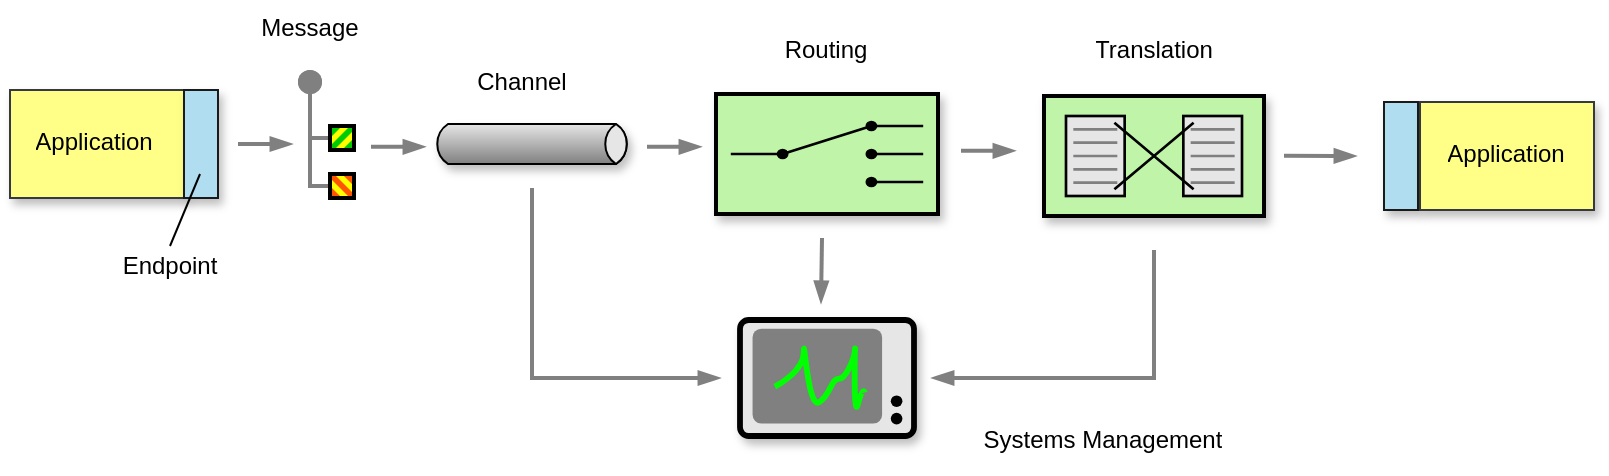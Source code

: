 <mxfile>
    <diagram id="jlSACESyHHHKBO_JDTdY" name="Page-1">
        <mxGraphModel dx="406" dy="430" grid="0" gridSize="10" guides="1" tooltips="1" connect="1" arrows="1" fold="1" page="1" pageScale="1" pageWidth="1100" pageHeight="850" math="0" shadow="0">
            <root>
                <mxCell id="0"/>
                <mxCell id="1" parent="0"/>
                <mxCell id="2" value="" style="strokeWidth=2;outlineConnect=0;dashed=0;align=center;fontSize=8;verticalLabelPosition=bottom;verticalAlign=top;shape=mxgraph.eip.control_bus;fillColor=#c0f5a9;shadow=1;" parent="1" vertex="1">
                    <mxGeometry x="498" y="487" width="87" height="58" as="geometry"/>
                </mxCell>
                <mxCell id="3" value="" style="strokeWidth=2;outlineConnect=0;dashed=0;align=center;fontSize=8;shape=mxgraph.eip.content_based_router;verticalLabelPosition=bottom;verticalAlign=top;fillColor=#c0f5a9;shadow=1;" parent="1" vertex="1">
                    <mxGeometry x="486" y="374" width="111" height="60" as="geometry"/>
                </mxCell>
                <mxCell id="4" value="" style="strokeWidth=2;outlineConnect=0;dashed=0;align=center;fontSize=8;shape=mxgraph.eip.message_translator;fillColor=#c0f5a9;verticalLabelPosition=bottom;verticalAlign=top;shadow=1;" parent="1" vertex="1">
                    <mxGeometry x="650" y="375" width="110" height="60" as="geometry"/>
                </mxCell>
                <mxCell id="5" value="" style="strokeWidth=1;outlineConnect=0;dashed=0;align=center;html=1;fontSize=8;shape=mxgraph.eip.messageChannel;verticalLabelPosition=bottom;labelBackgroundColor=#ffffff;verticalAlign=top;shadow=1;" parent="1" vertex="1">
                    <mxGeometry x="344" y="389" width="100" height="20" as="geometry"/>
                </mxCell>
                <mxCell id="6" value="" style="edgeStyle=orthogonalEdgeStyle;rounded=0;exitX=0;exitY=0.5;endArrow=none;dashed=0;html=1;strokeColor=#808080;strokeWidth=2;" parent="1" source="8" target="7" edge="1">
                    <mxGeometry relative="1" as="geometry"/>
                </mxCell>
                <mxCell id="7" value="" style="strokeWidth=2;dashed=0;align=center;fontSize=8;shape=ellipse;fillColor=#808080;strokeColor=none;" parent="1" vertex="1">
                    <mxGeometry x="277" y="362" width="12" height="12" as="geometry"/>
                </mxCell>
                <mxCell id="8" value="" style="strokeWidth=2;outlineConnect=0;dashed=0;align=center;fontSize=8;shape=mxgraph.eip.message_2;fillColor=#00cc00;fontStyle=1;" parent="1" vertex="1">
                    <mxGeometry x="293" y="390" width="12" height="12" as="geometry"/>
                </mxCell>
                <mxCell id="9" value="" style="edgeStyle=orthogonalEdgeStyle;rounded=0;exitX=0;exitY=0.5;endArrow=none;dashed=0;html=1;strokeColor=#808080;strokeWidth=2;" parent="1" source="11" target="10" edge="1">
                    <mxGeometry relative="1" as="geometry"/>
                </mxCell>
                <mxCell id="10" value="" style="strokeWidth=2;dashed=0;align=center;fontSize=8;shape=ellipse;fillColor=#808080;strokeColor=none;" parent="1" vertex="1">
                    <mxGeometry x="277" y="362" width="12" height="12" as="geometry"/>
                </mxCell>
                <mxCell id="11" value="" style="strokeWidth=2;outlineConnect=0;dashed=0;align=center;fontSize=8;shape=mxgraph.eip.message_1;fillColor=#ff5500;fontStyle=1;" parent="1" vertex="1">
                    <mxGeometry x="293" y="414" width="12" height="12" as="geometry"/>
                </mxCell>
                <mxCell id="25" value="" style="rounded=0;whiteSpace=wrap;html=1;shadow=1;strokeColor=#36393d;fillColor=#ffff88;" parent="1" vertex="1">
                    <mxGeometry x="133" y="372" width="87" height="54" as="geometry"/>
                </mxCell>
                <mxCell id="23" value="" style="rounded=0;whiteSpace=wrap;html=1;shadow=1;strokeColor=#1A1A1A;fillColor=#B1DDF0;gradientColor=none;" parent="1" vertex="1">
                    <mxGeometry x="220" y="372" width="17" height="54" as="geometry"/>
                </mxCell>
                <mxCell id="27" value="" style="edgeStyle=none;html=1;strokeColor=#808080;endArrow=blockThin;endSize=6;dashed=0;verticalAlign=bottom;strokeWidth=2;endFill=1;" parent="1" edge="1">
                    <mxGeometry width="160" relative="1" as="geometry">
                        <mxPoint x="247" y="399" as="sourcePoint"/>
                        <mxPoint x="274" y="399" as="targetPoint"/>
                    </mxGeometry>
                </mxCell>
                <mxCell id="28" value="" style="edgeStyle=none;html=1;strokeColor=#808080;endArrow=blockThin;endSize=6;dashed=0;verticalAlign=bottom;strokeWidth=2;endFill=1;" parent="1" edge="1">
                    <mxGeometry width="160" relative="1" as="geometry">
                        <mxPoint x="313.5" y="400.39" as="sourcePoint"/>
                        <mxPoint x="340.5" y="400.39" as="targetPoint"/>
                    </mxGeometry>
                </mxCell>
                <mxCell id="30" value="" style="edgeStyle=none;html=1;strokeColor=#808080;endArrow=blockThin;endSize=6;dashed=0;verticalAlign=bottom;strokeWidth=2;endFill=1;" parent="1" edge="1">
                    <mxGeometry width="160" relative="1" as="geometry">
                        <mxPoint x="451.5" y="400.39" as="sourcePoint"/>
                        <mxPoint x="478.5" y="400.39" as="targetPoint"/>
                    </mxGeometry>
                </mxCell>
                <mxCell id="31" value="" style="edgeStyle=none;html=1;strokeColor=#808080;endArrow=blockThin;endSize=6;dashed=0;verticalAlign=bottom;strokeWidth=2;endFill=1;" parent="1" edge="1">
                    <mxGeometry width="160" relative="1" as="geometry">
                        <mxPoint x="608.5" y="402.39" as="sourcePoint"/>
                        <mxPoint x="635.5" y="402.39" as="targetPoint"/>
                    </mxGeometry>
                </mxCell>
                <mxCell id="38" value="" style="edgeStyle=none;html=1;strokeColor=#808080;endArrow=blockThin;endSize=6;dashed=0;verticalAlign=bottom;strokeWidth=2;endFill=1;jumpSize=6;rounded=0;" parent="1" edge="1">
                    <mxGeometry width="160" relative="1" as="geometry">
                        <mxPoint x="394" y="421" as="sourcePoint"/>
                        <mxPoint x="488" y="516" as="targetPoint"/>
                        <Array as="points">
                            <mxPoint x="394" y="516"/>
                        </Array>
                    </mxGeometry>
                </mxCell>
                <mxCell id="39" value="" style="edgeStyle=none;html=1;strokeColor=#808080;endArrow=blockThin;endSize=6;dashed=0;verticalAlign=bottom;strokeWidth=2;endFill=1;jumpSize=6;rounded=0;" parent="1" edge="1">
                    <mxGeometry width="160" relative="1" as="geometry">
                        <mxPoint x="705" y="452" as="sourcePoint"/>
                        <mxPoint x="594" y="516" as="targetPoint"/>
                        <Array as="points">
                            <mxPoint x="705" y="516"/>
                        </Array>
                    </mxGeometry>
                </mxCell>
                <mxCell id="40" value="" style="edgeStyle=none;html=1;strokeColor=#808080;endArrow=blockThin;endSize=6;dashed=0;verticalAlign=bottom;strokeWidth=2;endFill=1;" parent="1" edge="1">
                    <mxGeometry width="160" relative="1" as="geometry">
                        <mxPoint x="539" y="446" as="sourcePoint"/>
                        <mxPoint x="538.5" y="478.39" as="targetPoint"/>
                    </mxGeometry>
                </mxCell>
                <mxCell id="42" value="" style="rounded=0;whiteSpace=wrap;html=1;shadow=1;strokeColor=#1A1A1A;fillColor=#B1DDF0;gradientColor=none;" parent="1" vertex="1">
                    <mxGeometry x="820" y="378" width="17" height="54" as="geometry"/>
                </mxCell>
                <mxCell id="41" value="" style="rounded=0;whiteSpace=wrap;html=1;shadow=1;strokeColor=#36393d;fillColor=#ffff88;" parent="1" vertex="1">
                    <mxGeometry x="838" y="378" width="87" height="54" as="geometry"/>
                </mxCell>
                <mxCell id="43" value="" style="edgeStyle=none;html=1;strokeColor=#808080;endArrow=none;endSize=6;dashed=0;verticalAlign=bottom;strokeWidth=2;endFill=0;startArrow=blockThin;startFill=1;" parent="1" edge="1">
                    <mxGeometry width="160" relative="1" as="geometry">
                        <mxPoint x="806" y="405" as="sourcePoint"/>
                        <mxPoint x="770" y="404.89" as="targetPoint"/>
                    </mxGeometry>
                </mxCell>
                <mxCell id="44" value="" style="endArrow=none;html=1;entryX=0.5;entryY=0;entryDx=0;entryDy=0;" parent="1" target="45" edge="1">
                    <mxGeometry width="50" height="50" relative="1" as="geometry">
                        <mxPoint x="228" y="414" as="sourcePoint"/>
                        <mxPoint x="249" y="368" as="targetPoint"/>
                    </mxGeometry>
                </mxCell>
                <UserObject label="Endpoint" placeholders="1" name="Variable" id="45">
                    <mxCell style="text;html=1;strokeColor=none;fillColor=none;align=center;verticalAlign=middle;whiteSpace=wrap;overflow=hidden;shadow=1;" parent="1" vertex="1">
                        <mxGeometry x="173" y="450" width="80" height="20" as="geometry"/>
                    </mxCell>
                </UserObject>
                <UserObject label="Application" placeholders="1" name="Variable" id="46">
                    <mxCell style="text;html=1;strokeColor=none;fillColor=none;align=center;verticalAlign=middle;whiteSpace=wrap;overflow=hidden;shadow=1;" parent="1" vertex="1">
                        <mxGeometry x="135" y="388" width="80" height="20" as="geometry"/>
                    </mxCell>
                </UserObject>
                <UserObject label="Application" placeholders="1" name="Variable" id="47">
                    <mxCell style="text;html=1;strokeColor=none;fillColor=none;align=center;verticalAlign=middle;whiteSpace=wrap;overflow=hidden;shadow=1;" parent="1" vertex="1">
                        <mxGeometry x="840.5" y="394" width="80" height="20" as="geometry"/>
                    </mxCell>
                </UserObject>
                <UserObject label="Message" placeholders="1" name="Variable" id="48">
                    <mxCell style="text;html=1;strokeColor=none;fillColor=none;align=center;verticalAlign=middle;whiteSpace=wrap;overflow=hidden;shadow=1;" parent="1" vertex="1">
                        <mxGeometry x="243" y="331" width="80" height="20" as="geometry"/>
                    </mxCell>
                </UserObject>
                <UserObject label="Channel" placeholders="1" name="Variable" id="49">
                    <mxCell style="text;html=1;strokeColor=none;fillColor=none;align=center;verticalAlign=middle;whiteSpace=wrap;overflow=hidden;shadow=1;" parent="1" vertex="1">
                        <mxGeometry x="349" y="358" width="80" height="20" as="geometry"/>
                    </mxCell>
                </UserObject>
                <UserObject label="Routing" placeholders="1" name="Variable" id="50">
                    <mxCell style="text;html=1;strokeColor=none;fillColor=none;align=center;verticalAlign=middle;whiteSpace=wrap;overflow=hidden;shadow=1;" parent="1" vertex="1">
                        <mxGeometry x="500.5" y="342" width="80" height="20" as="geometry"/>
                    </mxCell>
                </UserObject>
                <UserObject label="Translation" placeholders="1" name="Variable" id="51">
                    <mxCell style="text;html=1;strokeColor=none;fillColor=none;align=center;verticalAlign=middle;whiteSpace=wrap;overflow=hidden;shadow=1;" parent="1" vertex="1">
                        <mxGeometry x="665" y="342" width="80" height="20" as="geometry"/>
                    </mxCell>
                </UserObject>
                <UserObject label="Systems Management" placeholders="1" name="Variable" id="52">
                    <mxCell style="text;html=1;strokeColor=none;fillColor=none;align=center;verticalAlign=middle;whiteSpace=wrap;overflow=hidden;shadow=1;" parent="1" vertex="1">
                        <mxGeometry x="608" y="537" width="143" height="20" as="geometry"/>
                    </mxCell>
                </UserObject>
            </root>
        </mxGraphModel>
    </diagram>
</mxfile>